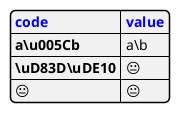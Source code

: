 @startjson
{
  "<color:blue><b>code": "<color:blue><b>value",
  "a\\u005Cb":           "a\u005Cb",
  "\\uD83D\\uDE10":      "\uD83D\uDE10",
  "😐":                  "😐"
}
@endjson
